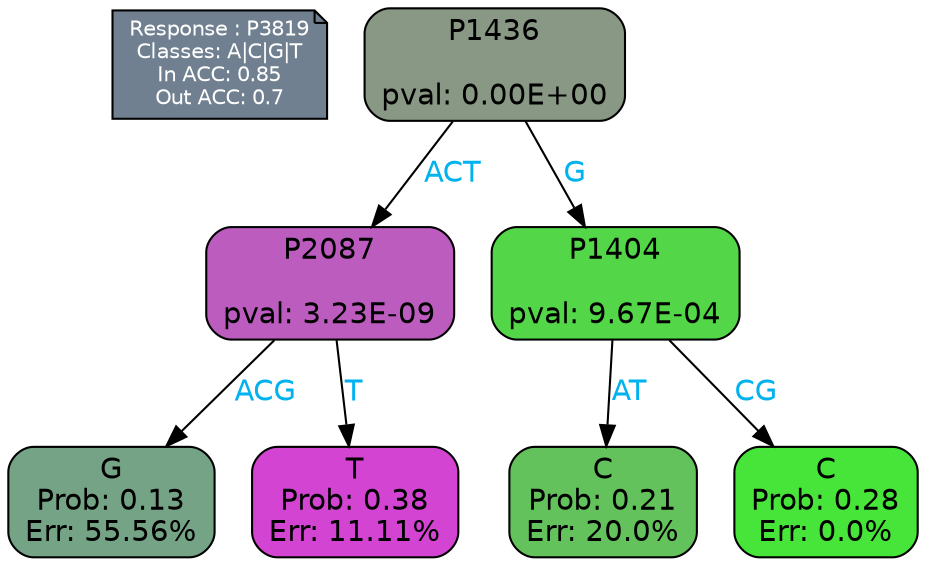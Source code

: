digraph Tree {
node [shape=box, style="filled, rounded", color="black", fontname=helvetica] ;
graph [ranksep=equally, splines=polylines, bgcolor=transparent, dpi=600] ;
edge [fontname=helvetica] ;
LEGEND [label="Response : P3819
Classes: A|C|G|T
In ACC: 0.85
Out ACC: 0.7
",shape=note,align=left,style=filled,fillcolor="slategray",fontcolor="white",fontsize=10];1 [label="P1436

pval: 0.00E+00", fillcolor="#889884"] ;
2 [label="P2087

pval: 3.23E-09", fillcolor="#bb5cbe"] ;
3 [label="G
Prob: 0.13
Err: 55.56%", fillcolor="#75a385"] ;
4 [label="T
Prob: 0.38
Err: 11.11%", fillcolor="#d244d1"] ;
5 [label="P1404

pval: 9.67E-04", fillcolor="#53d647"] ;
6 [label="C
Prob: 0.21
Err: 20.0%", fillcolor="#63c25b"] ;
7 [label="C
Prob: 0.28
Err: 0.0%", fillcolor="#47e539"] ;
1 -> 2 [label="ACT",fontcolor=deepskyblue2] ;
1 -> 5 [label="G",fontcolor=deepskyblue2] ;
2 -> 3 [label="ACG",fontcolor=deepskyblue2] ;
2 -> 4 [label="T",fontcolor=deepskyblue2] ;
5 -> 6 [label="AT",fontcolor=deepskyblue2] ;
5 -> 7 [label="CG",fontcolor=deepskyblue2] ;
{rank = same; 3;4;6;7;}{rank = same; LEGEND;1;}}